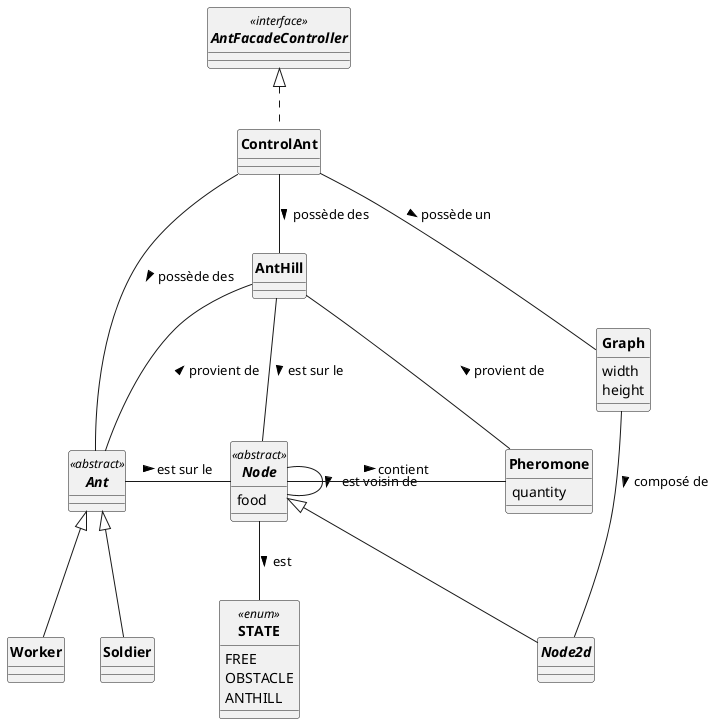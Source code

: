 @startuml
'https://plantuml.com/sequence-diagram
skinparam style strictuml
skinparam classAttributeIconSize 0
skinparam circledCharacterRadius 0
skinparam circledCharacterFontSize 0
skinparam classFontStyle Bold
'autonumber


interface AntFacadeController<<interface>>{

}

enum STATE <<enum>> {
    FREE
    OBSTACLE
    ANTHILL
}


class Graph {
     width
     height
}
abstract Node <<abstract>>{
    food
}



abstract Ant <<abstract>>{

}

class AntHill {

}

class Soldier extends Ant{

}

class Worker extends Ant{
}


class ControlAnt implements AntFacadeController{
}

class Pheromone{
    quantity
}

abstract class Node2d extends Node{
}

Node - Node : est voisin de >
ControlAnt -- Graph : possède un >
ControlAnt --- Ant : possède des >
ControlAnt -- AntHill : possède des >
Graph -- Node2d : composé de >
Ant  - Node : est sur le >
Node --  STATE : est >
Node - Pheromone : contient >
Node - AntHill : est sur le <

Ant -u- AntHill : provient de >
Pheromone - AntHill : provient de >


@enduml